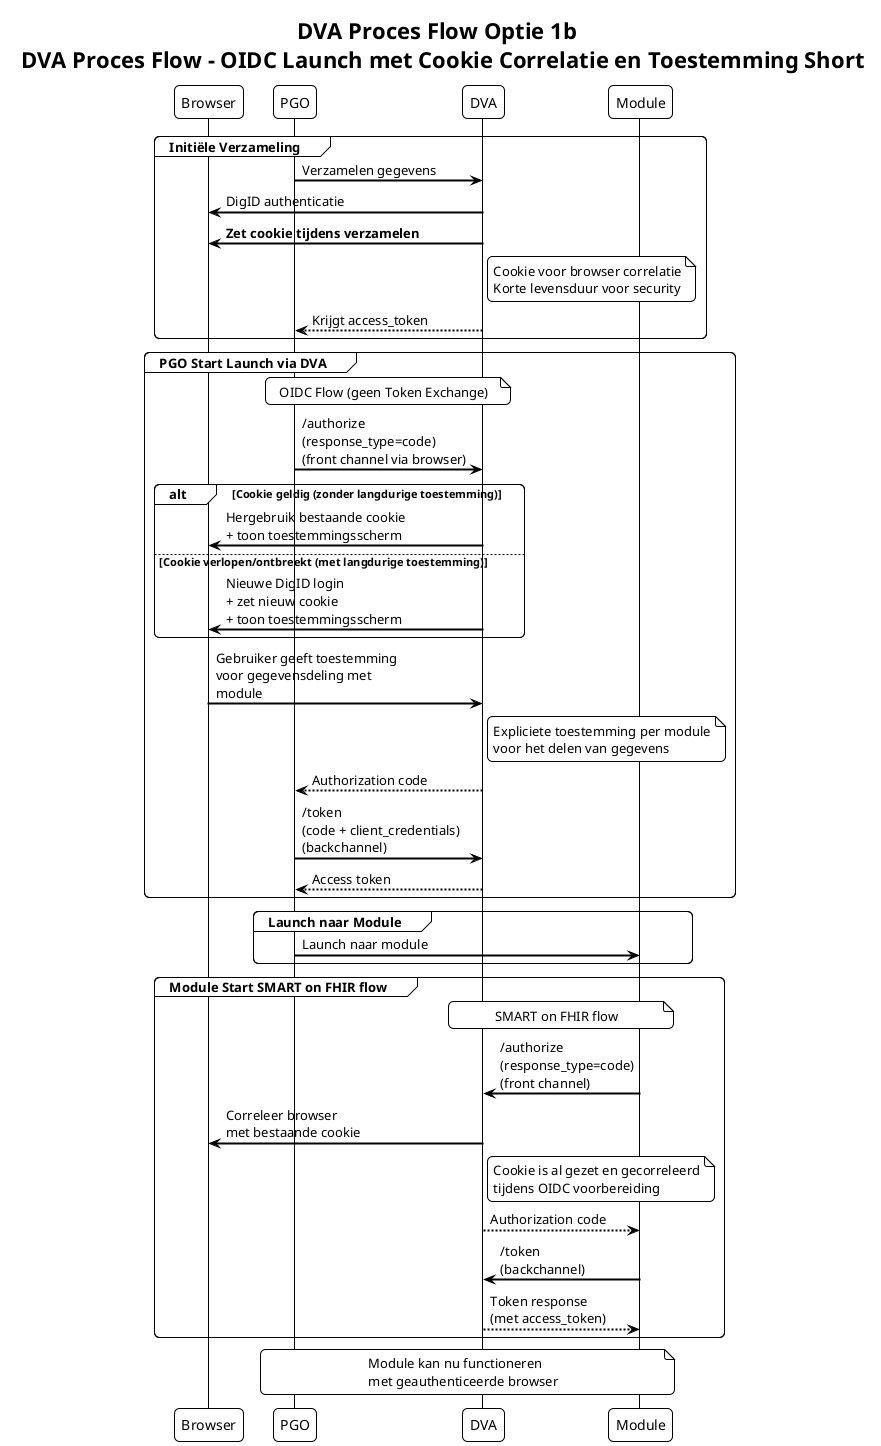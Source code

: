 @startuml
   title DVA Proces Flow Optie 1b \n DVA Proces Flow - OIDC Launch met Cookie Correlatie en Toestemming Short
   !theme plain
   skinparam backgroundColor white
   skinparam sequenceArrowThickness 2
   skinparam roundcorner 10
   skinparam maxMessageSize 200

   participant "Browser" as BR
   participant "PGO" as PGO
   participant "DVA" as DVA
   participant "Module" as MOD

   group Initiële Verzameling
   PGO -> DVA : Verzamelen gegevens
   DVA -> BR: DigID authenticatie
   DVA -> BR : **Zet cookie tijdens verzamelen**
   note right of DVA
   Cookie voor browser correlatie
   Korte levensduur voor security
   end note
   DVA --> PGO : Krijgt access_token
   end

   group PGO Start Launch via DVA
   note over PGO, DVA : OIDC Flow (geen Token Exchange)

   PGO -> DVA : /authorize\n(response_type=code)\n(front channel via browser)

   alt Cookie geldig (zonder langdurige toestemming)
   DVA -> BR : Hergebruik bestaande cookie\n+ toon toestemmingsscherm
   else Cookie verlopen/ontbreekt (met langdurige toestemming)
   DVA -> BR : Nieuwe DigID login\n+ zet nieuw cookie\n+ toon toestemmingsscherm
   end

   BR -> DVA : Gebruiker geeft toestemming\nvoor gegevensdeling met module
   note right of DVA
   Expliciete toestemming per module
   voor het delen van gegevens
   end note

   DVA --> PGO : Authorization code

   PGO -> DVA : /token\n(code + client_credentials)\n(backchannel)
   DVA --> PGO : Access token
   end

   group Launch naar Module
   PGO -> MOD : Launch naar module
   end

   group Module Start SMART on FHIR flow
   note over MOD, DVA : SMART on FHIR flow

   MOD -> DVA : /authorize\n(response_type=code)\n(front channel)
   DVA -> BR : Correleer browser\nmet bestaande cookie
   note right of DVA
   Cookie is al gezet en gecorreleerd
   tijdens OIDC voorbereiding
   end note
   DVA --> MOD : Authorization code

   MOD -> DVA : /token\n(backchannel)
   DVA --> MOD : Token response\n(met access_token)
   end

   note over PGO, MOD : Module kan nu functioneren\nmet geauthenticeerde browser

   @enduml
